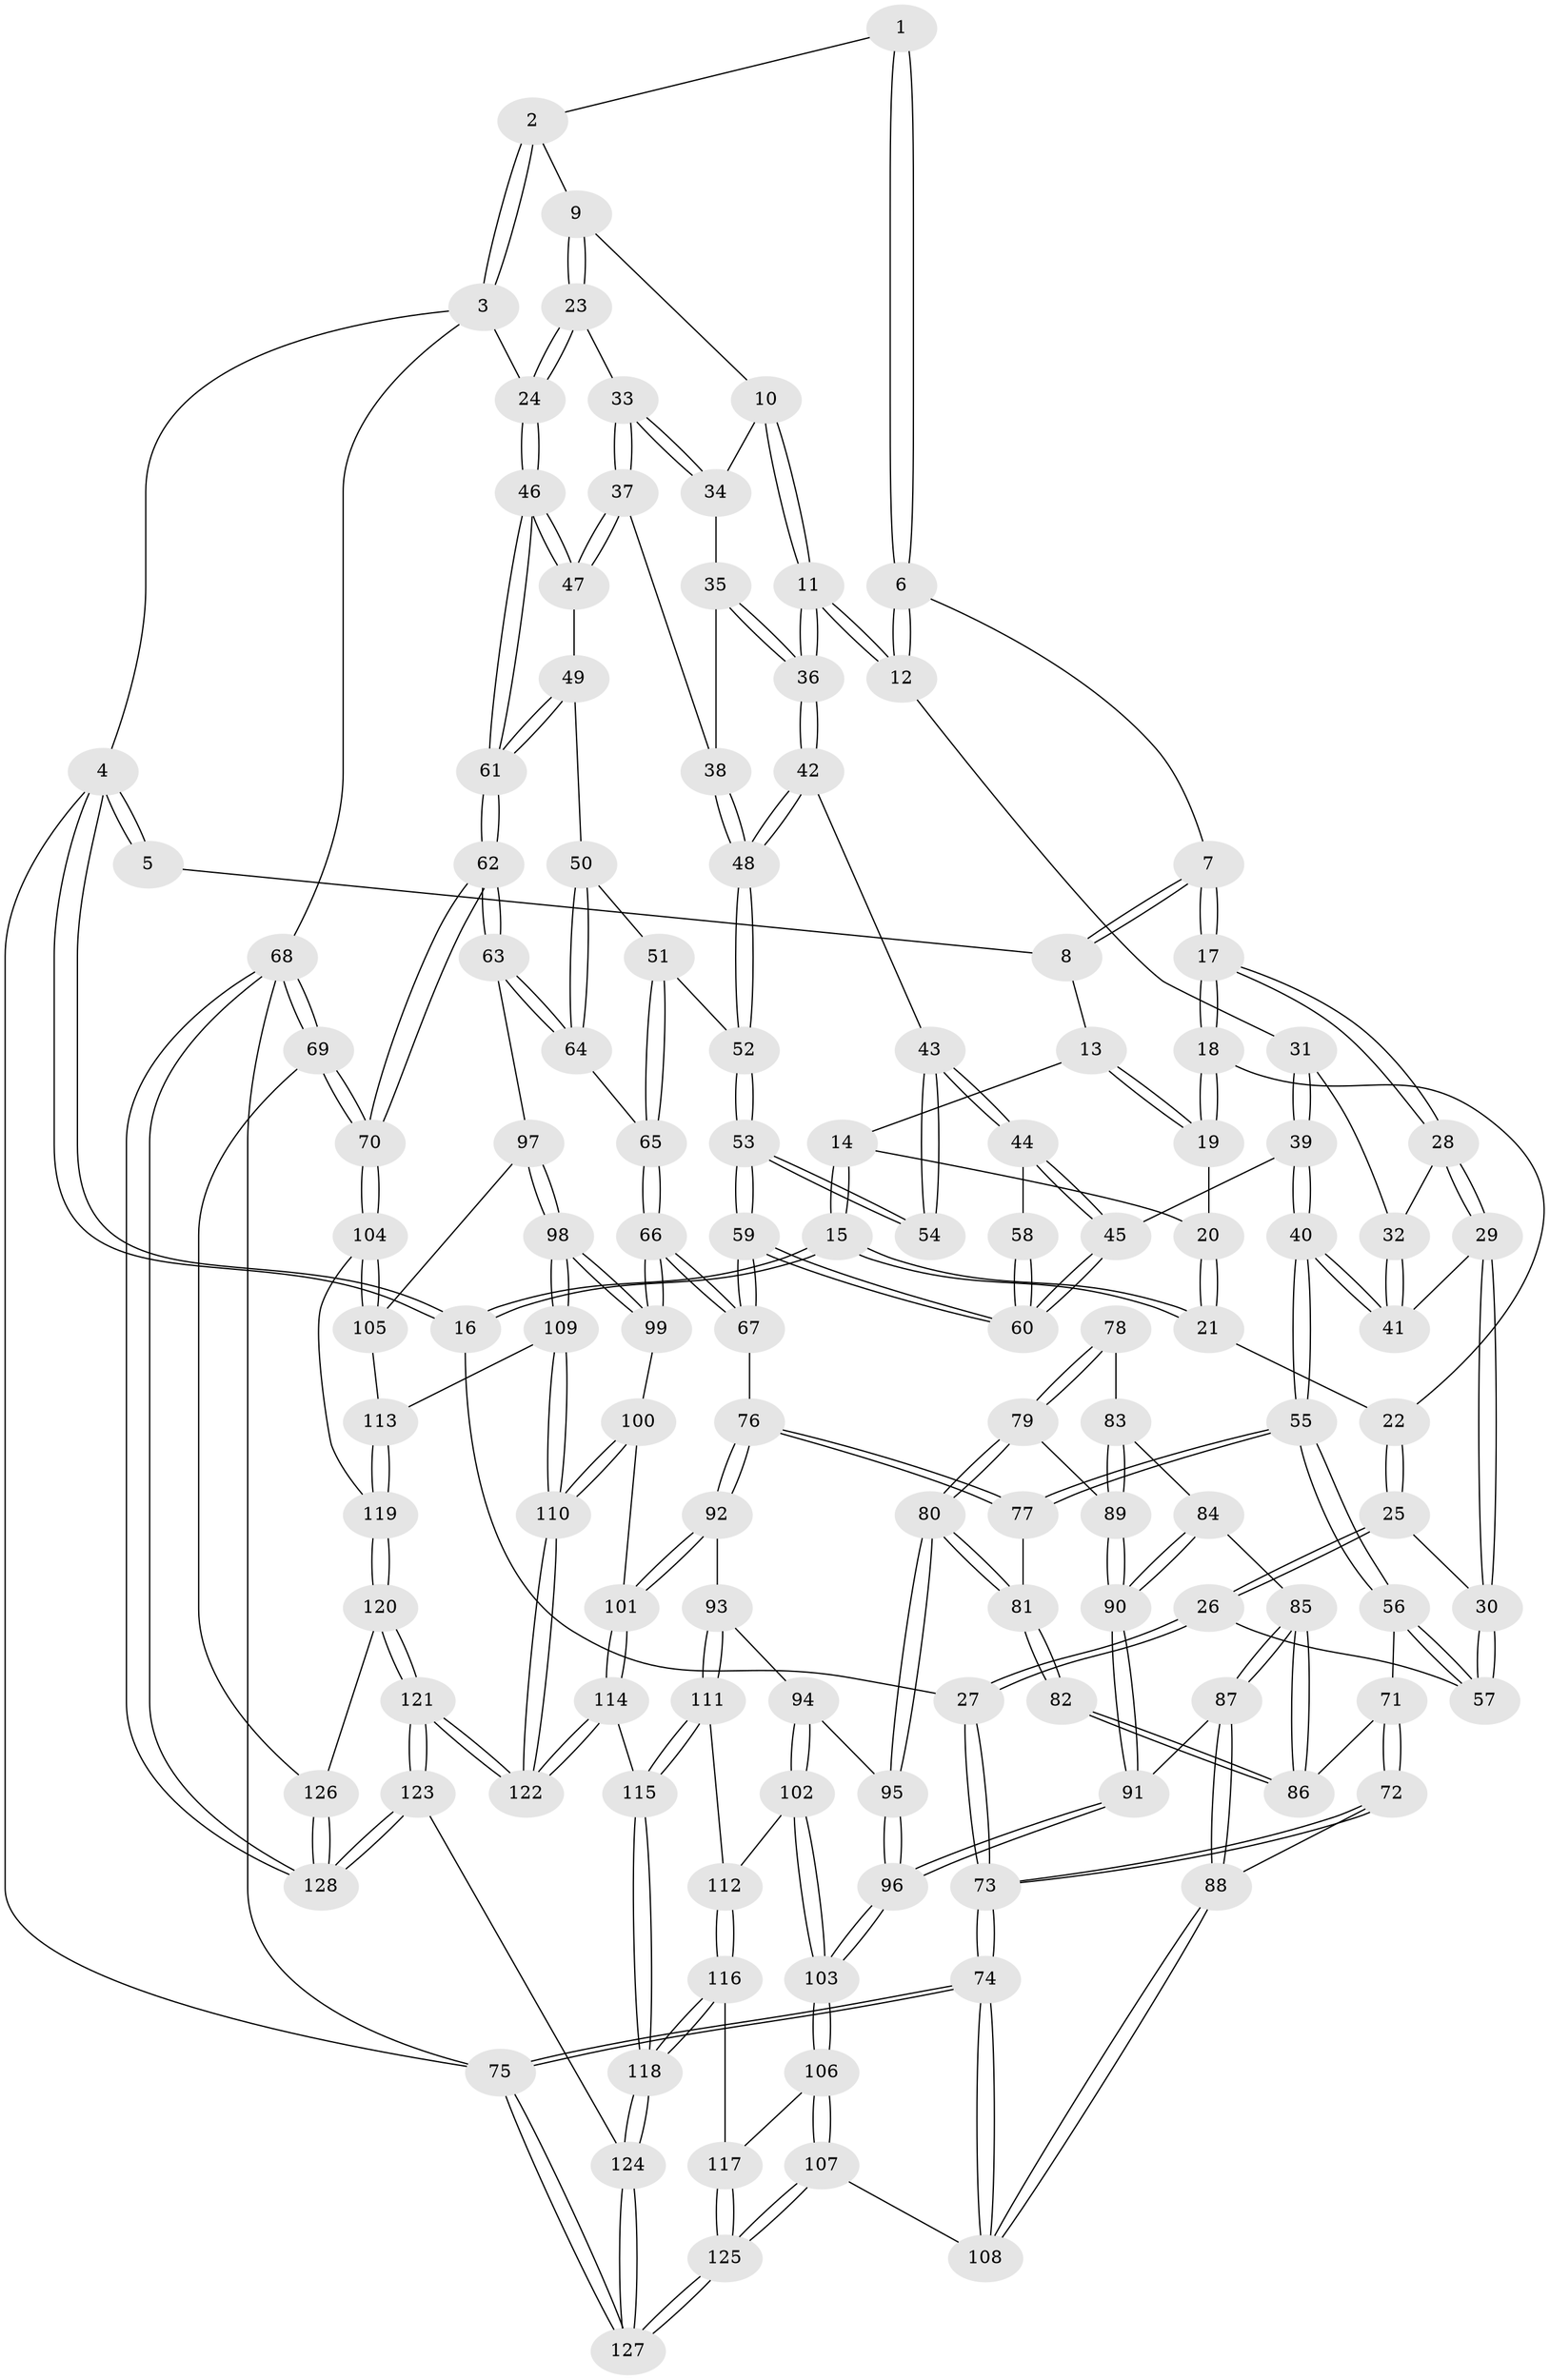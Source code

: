 // Generated by graph-tools (version 1.1) at 2025/38/03/09/25 02:38:51]
// undirected, 128 vertices, 317 edges
graph export_dot {
graph [start="1"]
  node [color=gray90,style=filled];
  1 [pos="+0.4350245600489421+0"];
  2 [pos="+0.5895326259703998+0"];
  3 [pos="+1+0"];
  4 [pos="+0+0"];
  5 [pos="+0.16511232837784423+0"];
  6 [pos="+0.40032786015928384+0.10161275831429174"];
  7 [pos="+0.3687163005956831+0.11851778581522225"];
  8 [pos="+0.18267460161836602+0.01233994337387747"];
  9 [pos="+0.6198894062001293+0.07493653872968985"];
  10 [pos="+0.5689202348711676+0.1621799036533425"];
  11 [pos="+0.5415566067629781+0.18481846886439765"];
  12 [pos="+0.5297413967802492+0.18134021420986804"];
  13 [pos="+0.16820458939050592+0.03286296139493564"];
  14 [pos="+0.03816975724253446+0.057725123083639515"];
  15 [pos="+0+0.04394874415147601"];
  16 [pos="+0+0.02408828385051518"];
  17 [pos="+0.30254697241710166+0.18943456866413966"];
  18 [pos="+0.20039187278725834+0.13797046629913975"];
  19 [pos="+0.16343420784519824+0.08936711823684709"];
  20 [pos="+0.12955885915144164+0.11031939507369716"];
  21 [pos="+0.10470879215532104+0.1619611445164635"];
  22 [pos="+0.11694481011353672+0.17810666327524258"];
  23 [pos="+1+0.018224427397749394"];
  24 [pos="+1+0"];
  25 [pos="+0.13154486187437428+0.2491724182121156"];
  26 [pos="+0+0.23393351524446343"];
  27 [pos="+0+0.20117279900119958"];
  28 [pos="+0.2965905755420267+0.20481271897908307"];
  29 [pos="+0.2641501441113808+0.280726088413713"];
  30 [pos="+0.20190152069567233+0.31244879910145323"];
  31 [pos="+0.44942071799055877+0.2836893172119661"];
  32 [pos="+0.42832426839995486+0.28858821942353535"];
  33 [pos="+0.9662036235690521+0.05758120223302486"];
  34 [pos="+0.820265370601975+0.14715156863031656"];
  35 [pos="+0.754778228311478+0.22643998909605376"];
  36 [pos="+0.5782796972182717+0.2524469353261614"];
  37 [pos="+0.8477218956069396+0.3224101722663177"];
  38 [pos="+0.743812597155594+0.30976443052100916"];
  39 [pos="+0.4267728222295755+0.452102946345426"];
  40 [pos="+0.42665798572175584+0.4521515897417235"];
  41 [pos="+0.3269753145211133+0.3315990589984846"];
  42 [pos="+0.5784886371499044+0.2534233927544141"];
  43 [pos="+0.551676650857451+0.33004439558756676"];
  44 [pos="+0.46370695407269225+0.4327824346069779"];
  45 [pos="+0.44701863687671295+0.44779028602886406"];
  46 [pos="+1+0.3338815943000496"];
  47 [pos="+0.8524189169605254+0.3715627547804232"];
  48 [pos="+0.7018734377365998+0.35327019903617324"];
  49 [pos="+0.8449910804128963+0.3939798317397685"];
  50 [pos="+0.8388844023800079+0.40027697313665894"];
  51 [pos="+0.7567918672764461+0.41232886444475525"];
  52 [pos="+0.7068334244477311+0.38772439352267474"];
  53 [pos="+0.6665102477351067+0.42853873532658193"];
  54 [pos="+0.6086640912351662+0.4046412469220309"];
  55 [pos="+0.38692796983036887+0.5191154114787331"];
  56 [pos="+0.150775457614451+0.4336994667479689"];
  57 [pos="+0.15342185758476215+0.40064967813198954"];
  58 [pos="+0.5848268114220482+0.42171620520286357"];
  59 [pos="+0.6337004353215281+0.5423164389295821"];
  60 [pos="+0.5898436667171674+0.5152453843774178"];
  61 [pos="+1+0.5476541588429197"];
  62 [pos="+1+0.5489947708646924"];
  63 [pos="+0.8666660308710162+0.5859537281745054"];
  64 [pos="+0.8647986586717957+0.5852142319867863"];
  65 [pos="+0.7744031881717228+0.5821398867883268"];
  66 [pos="+0.6871136343734873+0.6092804630700636"];
  67 [pos="+0.6549507193159697+0.5951355451424544"];
  68 [pos="+1+1"];
  69 [pos="+1+0.8466693541040217"];
  70 [pos="+1+0.728841180146991"];
  71 [pos="+0.11568438278243749+0.49271637894341763"];
  72 [pos="+0+0.5527593187114297"];
  73 [pos="+0+0.5606392577528938"];
  74 [pos="+0+0.7909066431821522"];
  75 [pos="+0+1"];
  76 [pos="+0.6210332931627025+0.6128171981819583"];
  77 [pos="+0.38630141667652196+0.5279443924714704"];
  78 [pos="+0.24596184380046693+0.6160678960586694"];
  79 [pos="+0.3206235542594236+0.6310929979404866"];
  80 [pos="+0.3812873415460492+0.5905538488157367"];
  81 [pos="+0.3795776588510661+0.5577693579465365"];
  82 [pos="+0.2414087721637196+0.572263824372333"];
  83 [pos="+0.23179483383089747+0.6291275996718528"];
  84 [pos="+0.21636424334618462+0.6329048239800342"];
  85 [pos="+0.17419465584934377+0.6127990817984534"];
  86 [pos="+0.16276967555031363+0.5562709725339725"];
  87 [pos="+0.1556200019008843+0.6712792075067926"];
  88 [pos="+0.10463358295760701+0.7095781984295215"];
  89 [pos="+0.2901203724801193+0.659651535152599"];
  90 [pos="+0.2526812304738741+0.7122191593676365"];
  91 [pos="+0.2513387754542238+0.7160636477975832"];
  92 [pos="+0.49953332929232125+0.7072728884021544"];
  93 [pos="+0.4719442781559868+0.6979720924902812"];
  94 [pos="+0.4069582502463702+0.6353196174339452"];
  95 [pos="+0.4035077742558582+0.6300690032280114"];
  96 [pos="+0.25831061119921134+0.7670171678481517"];
  97 [pos="+0.8586624132560139+0.707102976608411"];
  98 [pos="+0.7412708423251535+0.7477266307984691"];
  99 [pos="+0.6990369304949998+0.6891758894070841"];
  100 [pos="+0.6457606417382903+0.7553038815403541"];
  101 [pos="+0.5491686001486602+0.8235828010068138"];
  102 [pos="+0.31704590130989735+0.7727391035131632"];
  103 [pos="+0.2585348150954009+0.7713463729271376"];
  104 [pos="+0.9796454649537701+0.7998343624770172"];
  105 [pos="+0.8738196273945656+0.746458927199384"];
  106 [pos="+0.2518445595431979+0.7795859521086799"];
  107 [pos="+0.10732161117559029+0.8332329467225769"];
  108 [pos="+0.09561611592271649+0.8235471793127627"];
  109 [pos="+0.7610542945830436+0.8326994084794938"];
  110 [pos="+0.7289359240119228+0.8734134856633424"];
  111 [pos="+0.381272678992475+0.7922294467395499"];
  112 [pos="+0.3645142004504134+0.7935596793441863"];
  113 [pos="+0.7984856971585755+0.8285220188127432"];
  114 [pos="+0.5492009947104664+0.8248735359454447"];
  115 [pos="+0.44639265084719476+0.8752427917028082"];
  116 [pos="+0.3361538669342045+0.9024123490128688"];
  117 [pos="+0.2986321935260368+0.8920038395140779"];
  118 [pos="+0.3967870420062001+0.9509980226923982"];
  119 [pos="+0.9044637211323038+0.8807586535217076"];
  120 [pos="+0.9031601500452837+0.9113648374277329"];
  121 [pos="+0.6853794921076203+1"];
  122 [pos="+0.6681338836488441+0.9723821034891742"];
  123 [pos="+0.6803375894808578+1"];
  124 [pos="+0.4312515390402756+1"];
  125 [pos="+0.14614427498935217+0.9901871209797135"];
  126 [pos="+0.954290368621441+0.9443513040409887"];
  127 [pos="+0.11587804976594496+1"];
  128 [pos="+1+1"];
  1 -- 2;
  1 -- 6;
  1 -- 6;
  2 -- 3;
  2 -- 3;
  2 -- 9;
  3 -- 4;
  3 -- 24;
  3 -- 68;
  4 -- 5;
  4 -- 5;
  4 -- 16;
  4 -- 16;
  4 -- 75;
  5 -- 8;
  6 -- 7;
  6 -- 12;
  6 -- 12;
  7 -- 8;
  7 -- 8;
  7 -- 17;
  7 -- 17;
  8 -- 13;
  9 -- 10;
  9 -- 23;
  9 -- 23;
  10 -- 11;
  10 -- 11;
  10 -- 34;
  11 -- 12;
  11 -- 12;
  11 -- 36;
  11 -- 36;
  12 -- 31;
  13 -- 14;
  13 -- 19;
  13 -- 19;
  14 -- 15;
  14 -- 15;
  14 -- 20;
  15 -- 16;
  15 -- 16;
  15 -- 21;
  15 -- 21;
  16 -- 27;
  17 -- 18;
  17 -- 18;
  17 -- 28;
  17 -- 28;
  18 -- 19;
  18 -- 19;
  18 -- 22;
  19 -- 20;
  20 -- 21;
  20 -- 21;
  21 -- 22;
  22 -- 25;
  22 -- 25;
  23 -- 24;
  23 -- 24;
  23 -- 33;
  24 -- 46;
  24 -- 46;
  25 -- 26;
  25 -- 26;
  25 -- 30;
  26 -- 27;
  26 -- 27;
  26 -- 57;
  27 -- 73;
  27 -- 73;
  28 -- 29;
  28 -- 29;
  28 -- 32;
  29 -- 30;
  29 -- 30;
  29 -- 41;
  30 -- 57;
  30 -- 57;
  31 -- 32;
  31 -- 39;
  31 -- 39;
  32 -- 41;
  32 -- 41;
  33 -- 34;
  33 -- 34;
  33 -- 37;
  33 -- 37;
  34 -- 35;
  35 -- 36;
  35 -- 36;
  35 -- 38;
  36 -- 42;
  36 -- 42;
  37 -- 38;
  37 -- 47;
  37 -- 47;
  38 -- 48;
  38 -- 48;
  39 -- 40;
  39 -- 40;
  39 -- 45;
  40 -- 41;
  40 -- 41;
  40 -- 55;
  40 -- 55;
  42 -- 43;
  42 -- 48;
  42 -- 48;
  43 -- 44;
  43 -- 44;
  43 -- 54;
  43 -- 54;
  44 -- 45;
  44 -- 45;
  44 -- 58;
  45 -- 60;
  45 -- 60;
  46 -- 47;
  46 -- 47;
  46 -- 61;
  46 -- 61;
  47 -- 49;
  48 -- 52;
  48 -- 52;
  49 -- 50;
  49 -- 61;
  49 -- 61;
  50 -- 51;
  50 -- 64;
  50 -- 64;
  51 -- 52;
  51 -- 65;
  51 -- 65;
  52 -- 53;
  52 -- 53;
  53 -- 54;
  53 -- 54;
  53 -- 59;
  53 -- 59;
  55 -- 56;
  55 -- 56;
  55 -- 77;
  55 -- 77;
  56 -- 57;
  56 -- 57;
  56 -- 71;
  58 -- 60;
  58 -- 60;
  59 -- 60;
  59 -- 60;
  59 -- 67;
  59 -- 67;
  61 -- 62;
  61 -- 62;
  62 -- 63;
  62 -- 63;
  62 -- 70;
  62 -- 70;
  63 -- 64;
  63 -- 64;
  63 -- 97;
  64 -- 65;
  65 -- 66;
  65 -- 66;
  66 -- 67;
  66 -- 67;
  66 -- 99;
  66 -- 99;
  67 -- 76;
  68 -- 69;
  68 -- 69;
  68 -- 128;
  68 -- 128;
  68 -- 75;
  69 -- 70;
  69 -- 70;
  69 -- 126;
  70 -- 104;
  70 -- 104;
  71 -- 72;
  71 -- 72;
  71 -- 86;
  72 -- 73;
  72 -- 73;
  72 -- 88;
  73 -- 74;
  73 -- 74;
  74 -- 75;
  74 -- 75;
  74 -- 108;
  74 -- 108;
  75 -- 127;
  75 -- 127;
  76 -- 77;
  76 -- 77;
  76 -- 92;
  76 -- 92;
  77 -- 81;
  78 -- 79;
  78 -- 79;
  78 -- 83;
  79 -- 80;
  79 -- 80;
  79 -- 89;
  80 -- 81;
  80 -- 81;
  80 -- 95;
  80 -- 95;
  81 -- 82;
  81 -- 82;
  82 -- 86;
  82 -- 86;
  83 -- 84;
  83 -- 89;
  83 -- 89;
  84 -- 85;
  84 -- 90;
  84 -- 90;
  85 -- 86;
  85 -- 86;
  85 -- 87;
  85 -- 87;
  87 -- 88;
  87 -- 88;
  87 -- 91;
  88 -- 108;
  88 -- 108;
  89 -- 90;
  89 -- 90;
  90 -- 91;
  90 -- 91;
  91 -- 96;
  91 -- 96;
  92 -- 93;
  92 -- 101;
  92 -- 101;
  93 -- 94;
  93 -- 111;
  93 -- 111;
  94 -- 95;
  94 -- 102;
  94 -- 102;
  95 -- 96;
  95 -- 96;
  96 -- 103;
  96 -- 103;
  97 -- 98;
  97 -- 98;
  97 -- 105;
  98 -- 99;
  98 -- 99;
  98 -- 109;
  98 -- 109;
  99 -- 100;
  100 -- 101;
  100 -- 110;
  100 -- 110;
  101 -- 114;
  101 -- 114;
  102 -- 103;
  102 -- 103;
  102 -- 112;
  103 -- 106;
  103 -- 106;
  104 -- 105;
  104 -- 105;
  104 -- 119;
  105 -- 113;
  106 -- 107;
  106 -- 107;
  106 -- 117;
  107 -- 108;
  107 -- 125;
  107 -- 125;
  109 -- 110;
  109 -- 110;
  109 -- 113;
  110 -- 122;
  110 -- 122;
  111 -- 112;
  111 -- 115;
  111 -- 115;
  112 -- 116;
  112 -- 116;
  113 -- 119;
  113 -- 119;
  114 -- 115;
  114 -- 122;
  114 -- 122;
  115 -- 118;
  115 -- 118;
  116 -- 117;
  116 -- 118;
  116 -- 118;
  117 -- 125;
  117 -- 125;
  118 -- 124;
  118 -- 124;
  119 -- 120;
  119 -- 120;
  120 -- 121;
  120 -- 121;
  120 -- 126;
  121 -- 122;
  121 -- 122;
  121 -- 123;
  121 -- 123;
  123 -- 124;
  123 -- 128;
  123 -- 128;
  124 -- 127;
  124 -- 127;
  125 -- 127;
  125 -- 127;
  126 -- 128;
  126 -- 128;
}

